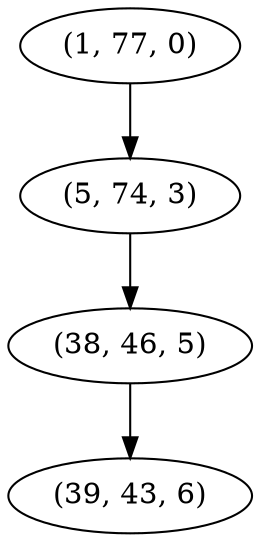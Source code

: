 digraph tree {
    "(1, 77, 0)";
    "(5, 74, 3)";
    "(38, 46, 5)";
    "(39, 43, 6)";
    "(1, 77, 0)" -> "(5, 74, 3)";
    "(5, 74, 3)" -> "(38, 46, 5)";
    "(38, 46, 5)" -> "(39, 43, 6)";
}
